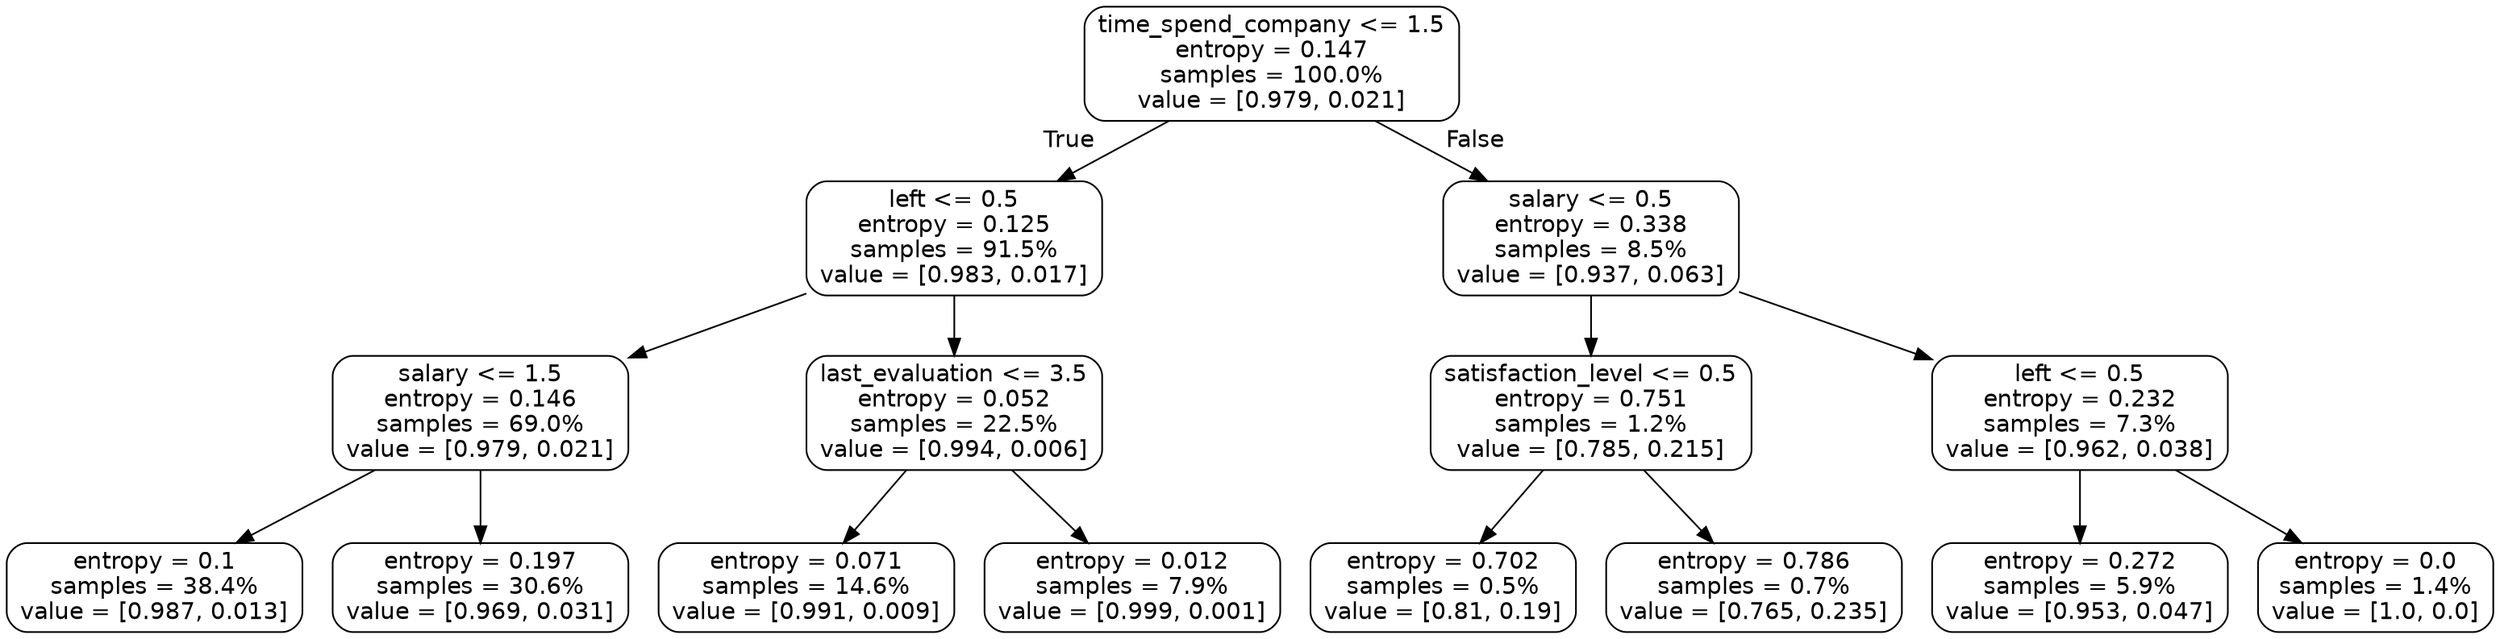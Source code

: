 digraph Tree {
node [shape=box, style="rounded", color="black", fontname=helvetica] ;
graph [ranksep=equally, splines=polyline] ;
edge [fontname=helvetica] ;
0 [label="time_spend_company <= 1.5\nentropy = 0.147\nsamples = 100.0%\nvalue = [0.979, 0.021]"] ;
1 [label="left <= 0.5\nentropy = 0.125\nsamples = 91.5%\nvalue = [0.983, 0.017]"] ;
0 -> 1 [labeldistance=2.5, labelangle=45, headlabel="True"] ;
2 [label="salary <= 1.5\nentropy = 0.146\nsamples = 69.0%\nvalue = [0.979, 0.021]"] ;
1 -> 2 ;
3 [label="entropy = 0.1\nsamples = 38.4%\nvalue = [0.987, 0.013]"] ;
2 -> 3 ;
4 [label="entropy = 0.197\nsamples = 30.6%\nvalue = [0.969, 0.031]"] ;
2 -> 4 ;
5 [label="last_evaluation <= 3.5\nentropy = 0.052\nsamples = 22.5%\nvalue = [0.994, 0.006]"] ;
1 -> 5 ;
6 [label="entropy = 0.071\nsamples = 14.6%\nvalue = [0.991, 0.009]"] ;
5 -> 6 ;
7 [label="entropy = 0.012\nsamples = 7.9%\nvalue = [0.999, 0.001]"] ;
5 -> 7 ;
8 [label="salary <= 0.5\nentropy = 0.338\nsamples = 8.5%\nvalue = [0.937, 0.063]"] ;
0 -> 8 [labeldistance=2.5, labelangle=-45, headlabel="False"] ;
9 [label="satisfaction_level <= 0.5\nentropy = 0.751\nsamples = 1.2%\nvalue = [0.785, 0.215]"] ;
8 -> 9 ;
10 [label="entropy = 0.702\nsamples = 0.5%\nvalue = [0.81, 0.19]"] ;
9 -> 10 ;
11 [label="entropy = 0.786\nsamples = 0.7%\nvalue = [0.765, 0.235]"] ;
9 -> 11 ;
12 [label="left <= 0.5\nentropy = 0.232\nsamples = 7.3%\nvalue = [0.962, 0.038]"] ;
8 -> 12 ;
13 [label="entropy = 0.272\nsamples = 5.9%\nvalue = [0.953, 0.047]"] ;
12 -> 13 ;
14 [label="entropy = 0.0\nsamples = 1.4%\nvalue = [1.0, 0.0]"] ;
12 -> 14 ;
{rank=same ; 0} ;
{rank=same ; 1; 8} ;
{rank=same ; 2; 5; 9; 12} ;
{rank=same ; 3; 4; 6; 7; 10; 11; 13; 14} ;
}